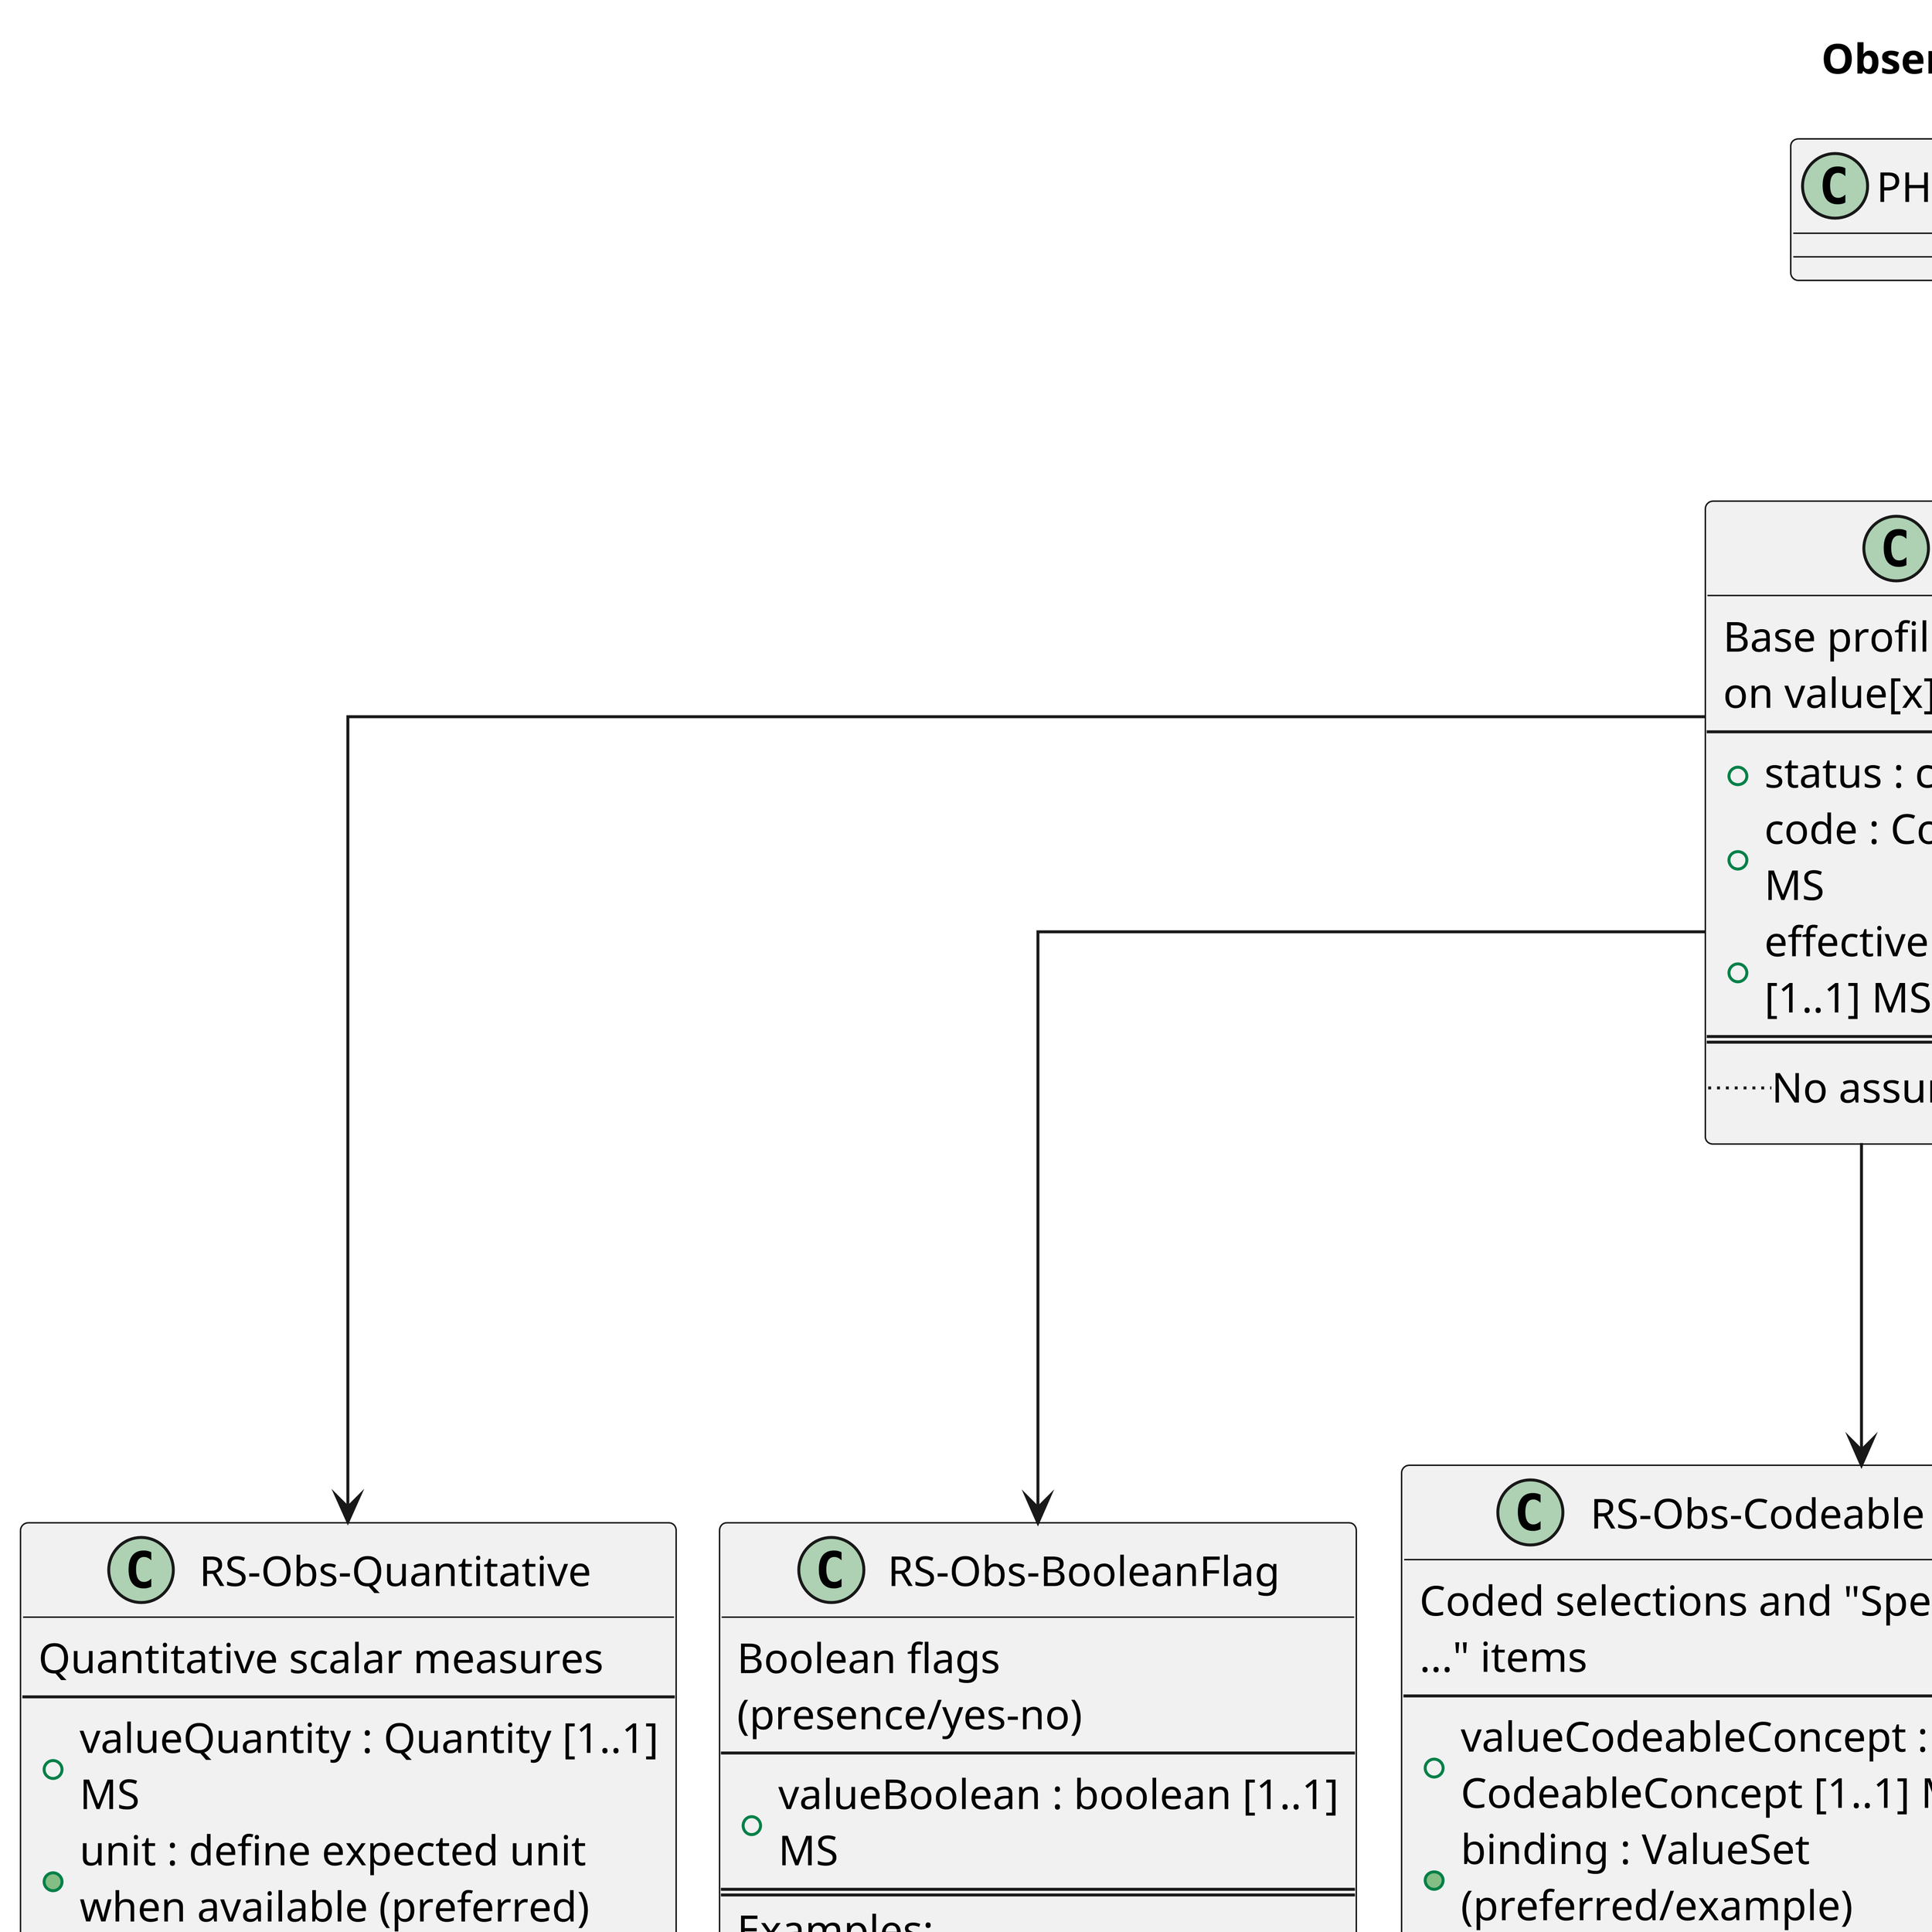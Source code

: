 @startuml
' Road Safety IG — Observation Profiles Family
skinparam shadowing false
' skinparam classAttributeIconSize 0
skinparam dpi 600
skinparam wrapWidth 200
skinparam nodesep 15
skinparam ranksep 75
skinparam linetype ortho


title Observation Profiles Family

class "PHCoreObservation" as PHCoreObs {

}

' Base profile (no assumption on value[x])
class "RS-Obs-Base" as ObsBase {
  Base profile (no assumption on value[x])
  --
  + status : code [1..1] MS
  + code : CodeableConcept [1..1] MS
  + effectiveDateTime : dateTime [1..1] MS
  ==
  ..No assumption on value[x]..
}

' Quantitative scalar measures
class "RS-Obs-Quantitative" as ObsQuantitative {
  Quantitative scalar measures
  --
  + valueQuantity : Quantity [1..1] MS
  + unit : define expected unit when available (preferred)
  ==
  Examples: Temperature, Pulse, Respiratory Rate
}

' Boolean flags (presence/yes-no)
class "RS-Obs-BooleanFlag" as ObsBoolean {
  Boolean flags (presence/yes-no)
  --
  + valueBoolean : boolean [1..1] MS
  ==
  Examples: Transport/Vehicular flag, Bites/Stings, ..., Others
}

class "RS-Obs-Codeable" as ObsCodeable {
  Coded selections and "Specify ..." items
  --
  + valueCodeableConcept : CodeableConcept [1..1] MS
  + binding : ValueSet (preferred/example)
  ==
  Examples: Mode of Transport, Specify animal/insect, ..., Others – specify
}

' Timestamp-only milestones
class "RS-Obs-Timestamp" as ObsTimestamp {
  Timestamp-only milestones
  --
  + valueDateTime : dateTime [1..1] MS
  ==
  Examples: DateReceived, TimeOnScene, Departed, ArrivedHospital, ArrivedStation
}

' Component-based measure: Blood Pressure
class "RS-Obs-BloodPressure" as ObsBP {
  Component-based measure
  --
  + component[Systolic].code = LOINC 8480-6
  + component[Systolic].valueQuantity : Quantity (mm[Hg])
  + component[Diastolic].code = LOINC 8462-4
  + component[Diastolic].valueQuantity : Quantity (mm[Hg])
  ==
  Use BP-specific profile directly instead of a generic "component measure" base.
}

' Component-based measure: GCS
class "RS-Obs-GCS" as ObsGCS {
  Component-based measure
  --
  + component[Eyes] : CodeableConcept
  + compontent[Eyes].valueInteger : integer (total) [0..1]
  + component[Verbal] : CodeableConcept
  + compontent[Verbal].valueInteger : integer (total) [0..1]
  + component[Motor] : CodeableConcept
  + compontent[Motor].valueInteger : integer (total) [0..1]
}

' Inheritance
PHCoreObs --> ObsBase
ObsBase --> ObsQuantitative
ObsBase --> ObsBoolean
ObsBase --> ObsCodeable
ObsBase --> ObsTimestamp
ObsBase --> ObsBP
ObsBase --> ObsGCS

@enduml
